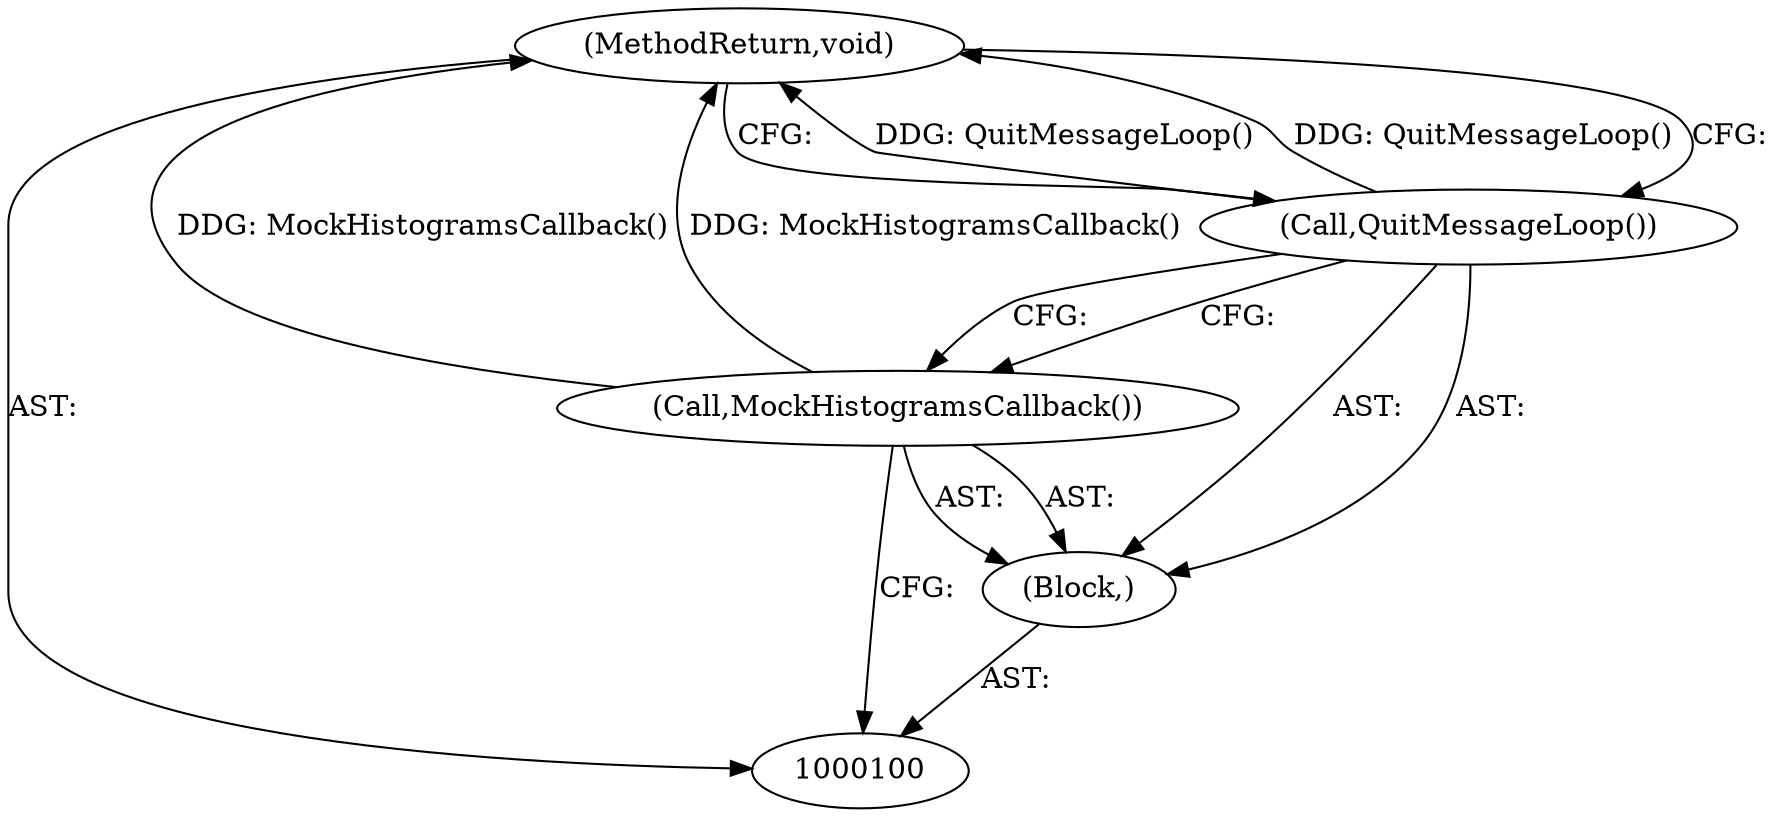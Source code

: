digraph "1_Chrome_53262b5285efbbfdbbcc17fbf5200890f1ee295c_1" {
"1000104" [label="(MethodReturn,void)"];
"1000101" [label="(Block,)"];
"1000102" [label="(Call,MockHistogramsCallback())"];
"1000103" [label="(Call,QuitMessageLoop())"];
"1000104" -> "1000100"  [label="AST: "];
"1000104" -> "1000103"  [label="CFG: "];
"1000103" -> "1000104"  [label="DDG: QuitMessageLoop()"];
"1000102" -> "1000104"  [label="DDG: MockHistogramsCallback()"];
"1000101" -> "1000100"  [label="AST: "];
"1000102" -> "1000101"  [label="AST: "];
"1000103" -> "1000101"  [label="AST: "];
"1000102" -> "1000101"  [label="AST: "];
"1000102" -> "1000100"  [label="CFG: "];
"1000103" -> "1000102"  [label="CFG: "];
"1000102" -> "1000104"  [label="DDG: MockHistogramsCallback()"];
"1000103" -> "1000101"  [label="AST: "];
"1000103" -> "1000102"  [label="CFG: "];
"1000104" -> "1000103"  [label="CFG: "];
"1000103" -> "1000104"  [label="DDG: QuitMessageLoop()"];
}

